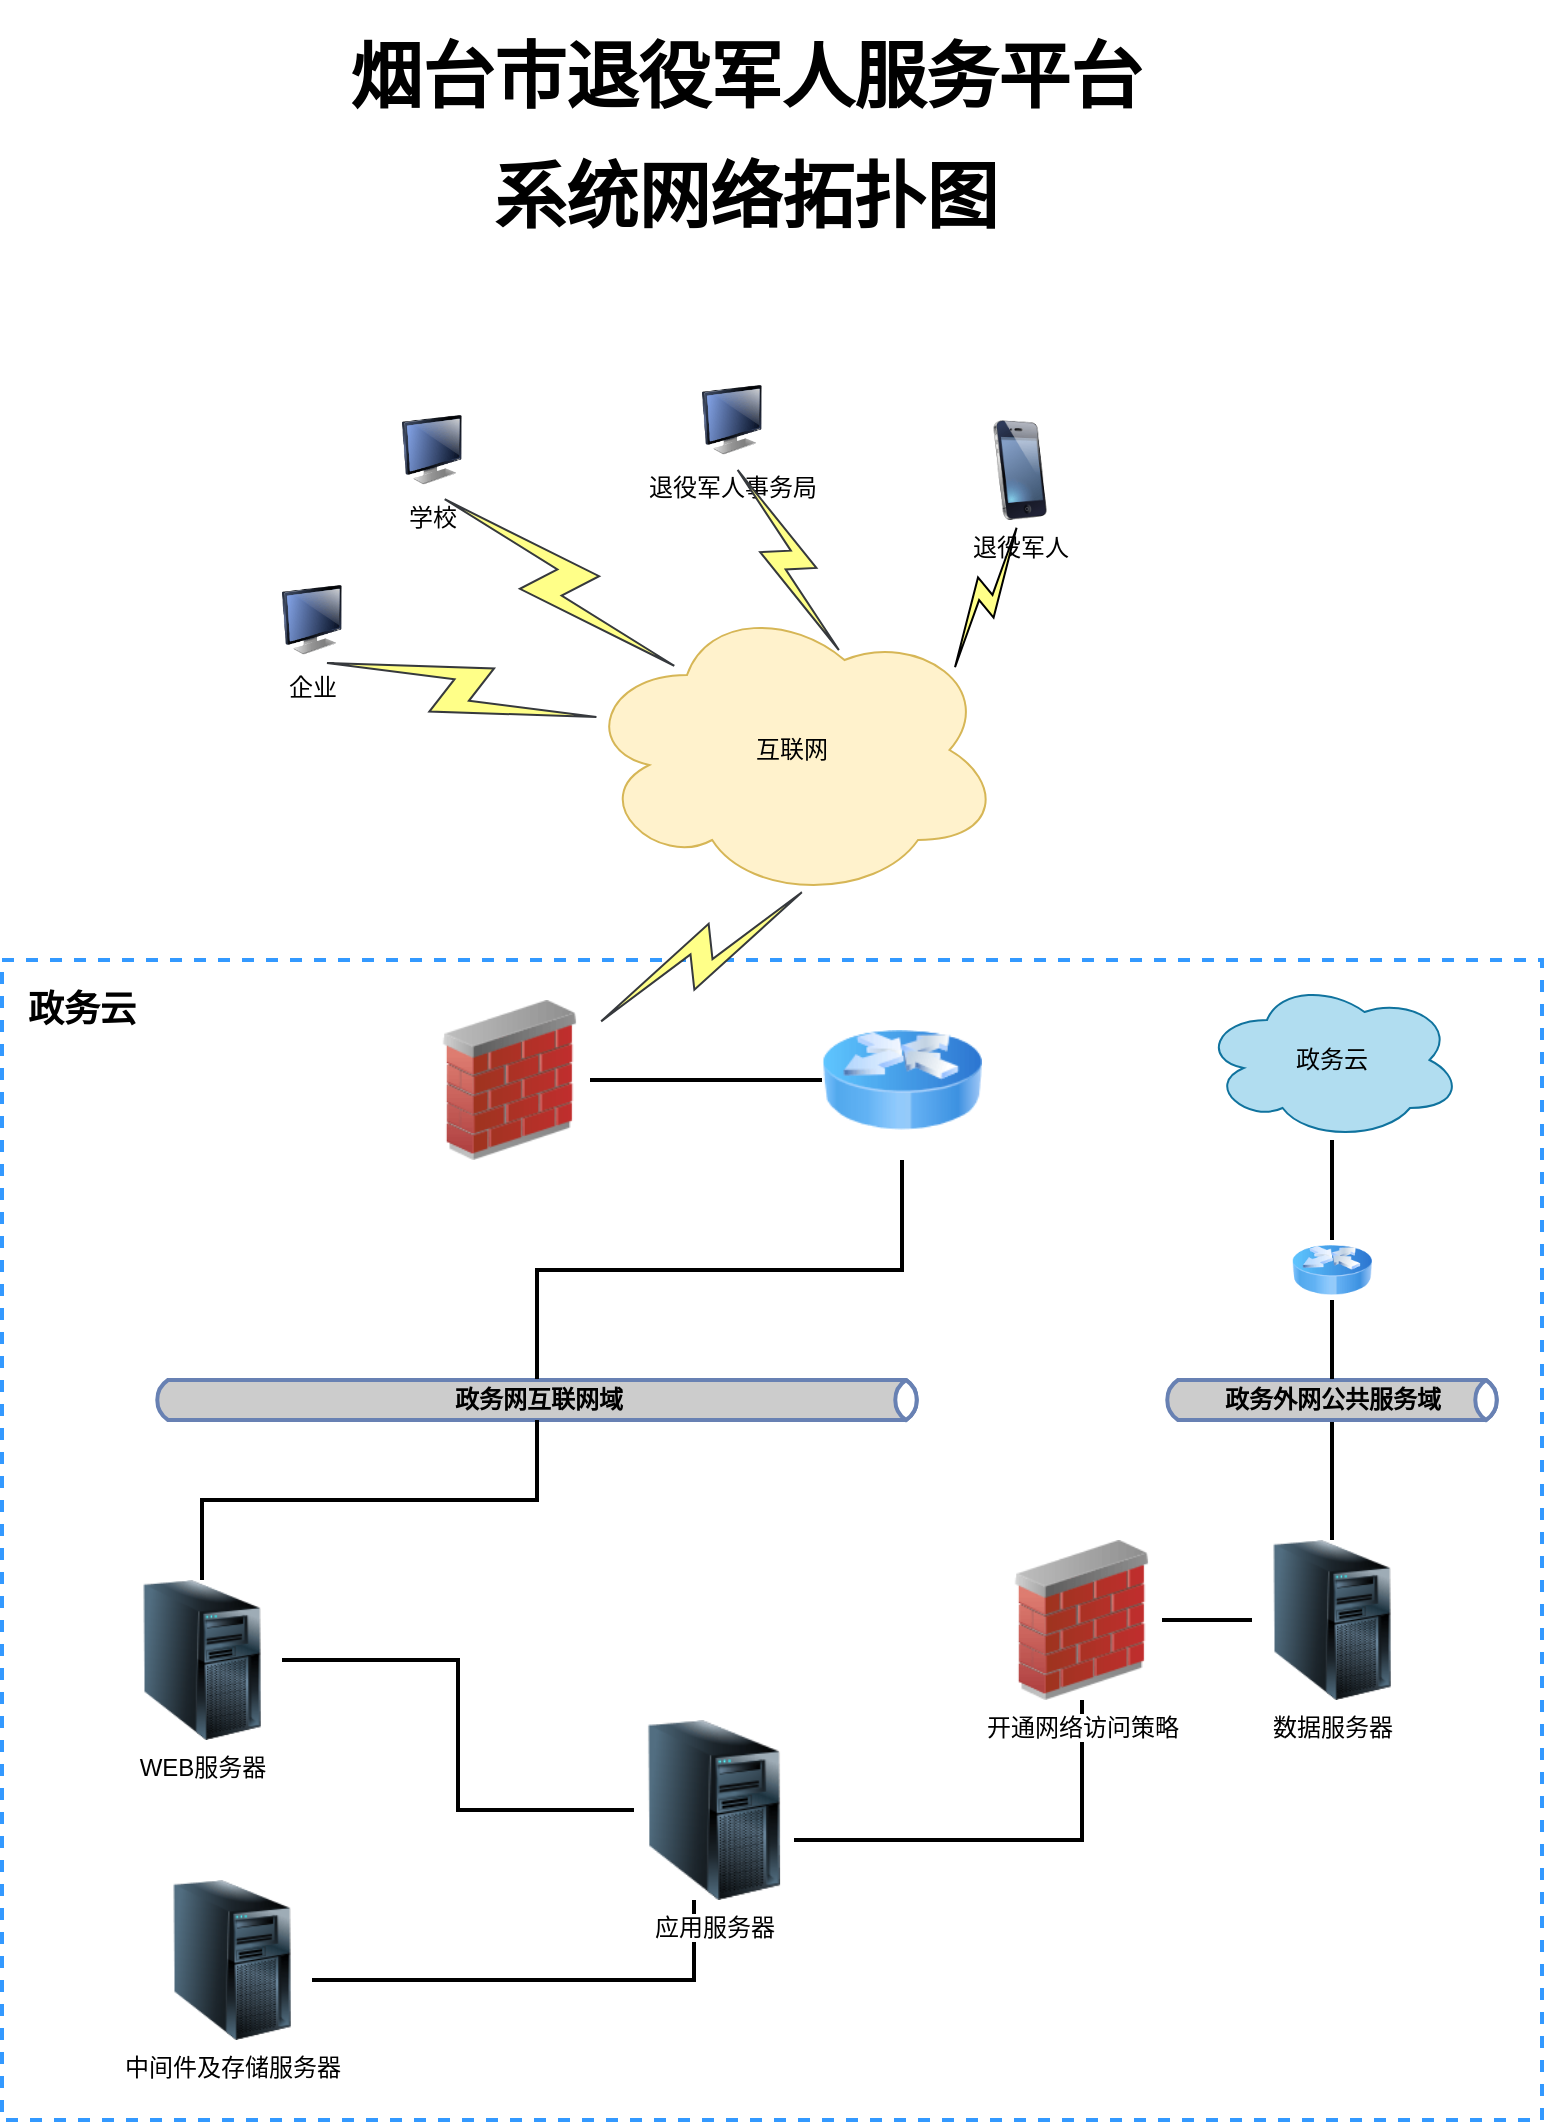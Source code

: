 <mxfile version="21.0.2" type="github">
  <diagram name="第 1 页" id="vV2zMbp7ZWFQ6nNkdyA2">
    <mxGraphModel dx="1434" dy="-261" grid="1" gridSize="10" guides="1" tooltips="1" connect="1" arrows="1" fold="1" page="1" pageScale="1" pageWidth="827" pageHeight="1169" math="0" shadow="0">
      <root>
        <mxCell id="0" />
        <mxCell id="1" parent="0" />
        <mxCell id="wmdig9cED4wvvsoljVP5-1" value="" style="rounded=0;whiteSpace=wrap;html=1;dashed=1;fillColor=none;align=left;strokeWidth=2;strokeColor=#3399FF;" parent="1" vertex="1">
          <mxGeometry x="34" y="1840" width="770" height="580" as="geometry" />
        </mxCell>
        <mxCell id="wmdig9cED4wvvsoljVP5-2" value="&lt;h1&gt;&lt;b&gt;&lt;font style=&quot;font-size: 36px;&quot;&gt;烟台市退役军人服务平台&lt;/font&gt;&lt;/b&gt;&lt;/h1&gt;&lt;div&gt;&lt;b&gt;&lt;font style=&quot;font-size: 36px;&quot;&gt;系统网络拓扑图&lt;/font&gt;&lt;/b&gt;&lt;/div&gt;" style="text;html=1;strokeColor=none;fillColor=none;align=center;verticalAlign=middle;whiteSpace=wrap;rounded=0;" parent="1" vertex="1">
          <mxGeometry x="178" y="1380" width="456" height="80" as="geometry" />
        </mxCell>
        <mxCell id="wmdig9cED4wvvsoljVP5-3" style="edgeStyle=orthogonalEdgeStyle;rounded=0;orthogonalLoop=1;jettySize=auto;html=1;strokeColor=#000000;strokeWidth=2;fontColor=#000000;endArrow=none;endFill=0;" parent="1" source="wmdig9cED4wvvsoljVP5-4" target="wmdig9cED4wvvsoljVP5-20" edge="1">
          <mxGeometry relative="1" as="geometry" />
        </mxCell>
        <mxCell id="wmdig9cED4wvvsoljVP5-4" value="" style="image;html=1;image=img/lib/clip_art/networking/Firewall_02_128x128.png" parent="1" vertex="1">
          <mxGeometry x="248" y="1860" width="80" height="80" as="geometry" />
        </mxCell>
        <mxCell id="wmdig9cED4wvvsoljVP5-5" value="退役军人事务局" style="image;html=1;image=img/lib/clip_art/computers/Monitor_128x128.png" parent="1" vertex="1">
          <mxGeometry x="384" y="1550" width="30" height="40" as="geometry" />
        </mxCell>
        <mxCell id="wmdig9cED4wvvsoljVP5-6" value="学校" style="image;html=1;image=img/lib/clip_art/computers/Monitor_128x128.png" parent="1" vertex="1">
          <mxGeometry x="234" y="1565" width="30" height="40" as="geometry" />
        </mxCell>
        <mxCell id="wmdig9cED4wvvsoljVP5-7" value="企业" style="image;html=1;image=img/lib/clip_art/computers/Monitor_128x128.png" parent="1" vertex="1">
          <mxGeometry x="174" y="1650" width="30" height="40" as="geometry" />
        </mxCell>
        <mxCell id="wmdig9cED4wvvsoljVP5-8" value="退役军人" style="image;html=1;image=img/lib/clip_art/telecommunication/iPhone_128x128.png" parent="1" vertex="1">
          <mxGeometry x="518" y="1570" width="50" height="50" as="geometry" />
        </mxCell>
        <mxCell id="wmdig9cED4wvvsoljVP5-9" value="互联网" style="ellipse;shape=cloud;whiteSpace=wrap;html=1;fillColor=#fff2cc;strokeColor=#d6b656;" parent="1" vertex="1">
          <mxGeometry x="324" y="1660" width="210" height="150" as="geometry" />
        </mxCell>
        <mxCell id="wmdig9cED4wvvsoljVP5-10" value="" style="html=1;outlineConnect=0;fillColor=#ffff88;strokeColor=#36393d;gradientDirection=north;strokeWidth=1;shape=mxgraph.networks.comm_link_edge;html=1;rounded=0;entryX=0.5;entryY=1;entryDx=0;entryDy=0;exitX=0.625;exitY=0.2;exitDx=0;exitDy=0;exitPerimeter=0;" parent="1" source="wmdig9cED4wvvsoljVP5-9" target="wmdig9cED4wvvsoljVP5-5" edge="1">
          <mxGeometry width="100" height="100" relative="1" as="geometry">
            <mxPoint x="224" y="1850" as="sourcePoint" />
            <mxPoint x="254" y="1700" as="targetPoint" />
          </mxGeometry>
        </mxCell>
        <mxCell id="wmdig9cED4wvvsoljVP5-11" value="" style="html=1;outlineConnect=0;fillColor=#ffff88;strokeColor=default;gradientDirection=north;strokeWidth=1;shape=mxgraph.networks.comm_link_edge;html=1;rounded=0;entryX=0.5;entryY=1;entryDx=0;entryDy=0;exitX=0.88;exitY=0.25;exitDx=0;exitDy=0;exitPerimeter=0;" parent="1" source="wmdig9cED4wvvsoljVP5-9" target="wmdig9cED4wvvsoljVP5-8" edge="1">
          <mxGeometry width="100" height="100" relative="1" as="geometry">
            <mxPoint x="600.25" y="1740" as="sourcePoint" />
            <mxPoint x="584" y="1620" as="targetPoint" />
          </mxGeometry>
        </mxCell>
        <mxCell id="wmdig9cED4wvvsoljVP5-12" value="" style="html=1;outlineConnect=0;fillColor=#ffff88;strokeColor=#36393d;gradientDirection=north;strokeWidth=1;shape=mxgraph.networks.comm_link_edge;html=1;rounded=0;entryX=0.5;entryY=1;entryDx=0;entryDy=0;exitX=0.07;exitY=0.4;exitDx=0;exitDy=0;exitPerimeter=0;" parent="1" source="wmdig9cED4wvvsoljVP5-9" target="wmdig9cED4wvvsoljVP5-7" edge="1">
          <mxGeometry width="100" height="100" relative="1" as="geometry">
            <mxPoint x="220.25" y="1815" as="sourcePoint" />
            <mxPoint x="204" y="1695" as="targetPoint" />
          </mxGeometry>
        </mxCell>
        <mxCell id="wmdig9cED4wvvsoljVP5-13" value="" style="html=1;outlineConnect=0;fillColor=#ffff88;strokeColor=#36393d;gradientDirection=north;strokeWidth=1;shape=mxgraph.networks.comm_link_edge;html=1;rounded=0;entryX=0.5;entryY=1;entryDx=0;entryDy=0;exitX=0.25;exitY=0.25;exitDx=0;exitDy=0;exitPerimeter=0;" parent="1" source="wmdig9cED4wvvsoljVP5-9" target="wmdig9cED4wvvsoljVP5-6" edge="1">
          <mxGeometry width="100" height="100" relative="1" as="geometry">
            <mxPoint x="445.25" y="1740" as="sourcePoint" />
            <mxPoint x="429" y="1620" as="targetPoint" />
          </mxGeometry>
        </mxCell>
        <mxCell id="wmdig9cED4wvvsoljVP5-14" value="" style="html=1;outlineConnect=0;fillColor=#ffff88;strokeColor=#36393d;gradientDirection=north;strokeWidth=1;shape=mxgraph.networks.comm_link_edge;html=1;rounded=0;entryX=0.55;entryY=0.95;entryDx=0;entryDy=0;entryPerimeter=0;" parent="1" source="wmdig9cED4wvvsoljVP5-4" target="wmdig9cED4wvvsoljVP5-9" edge="1">
          <mxGeometry width="100" height="100" relative="1" as="geometry">
            <mxPoint x="343.106" y="1900" as="sourcePoint" />
            <mxPoint x="374" y="1830" as="targetPoint" />
          </mxGeometry>
        </mxCell>
        <mxCell id="wmdig9cED4wvvsoljVP5-16" value="&lt;b&gt;政务网互联网域&lt;/b&gt;" style="html=1;outlineConnect=0;fillColor=#CCCCCC;strokeColor=#6881B3;gradientColor=none;gradientDirection=north;strokeWidth=2;shape=mxgraph.networks.bus;gradientColor=none;gradientDirection=north;fontColor=#000000;perimeter=backbonePerimeter;backboneSize=20;" parent="1" vertex="1">
          <mxGeometry x="109" y="2050" width="385" height="20" as="geometry" />
        </mxCell>
        <mxCell id="wmdig9cED4wvvsoljVP5-17" style="edgeStyle=orthogonalEdgeStyle;rounded=0;orthogonalLoop=1;jettySize=auto;html=1;exitX=0.5;exitY=0;exitDx=0;exitDy=0;strokeColor=#000000;strokeWidth=2;fontColor=#000000;endArrow=none;endFill=0;" parent="1" source="wmdig9cED4wvvsoljVP5-18" target="wmdig9cED4wvvsoljVP5-16" edge="1">
          <mxGeometry relative="1" as="geometry" />
        </mxCell>
        <mxCell id="X8PI-VGRUF0kSfmnywWV-5" style="edgeStyle=orthogonalEdgeStyle;rounded=0;orthogonalLoop=1;jettySize=auto;html=1;strokeWidth=2;endArrow=none;endFill=0;" edge="1" parent="1" source="wmdig9cED4wvvsoljVP5-18" target="wmdig9cED4wvvsoljVP5-23">
          <mxGeometry relative="1" as="geometry" />
        </mxCell>
        <mxCell id="wmdig9cED4wvvsoljVP5-18" value="WEB服务器" style="image;html=1;image=img/lib/clip_art/computers/Server_Tower_128x128.png;fontColor=#000000;" parent="1" vertex="1">
          <mxGeometry x="94" y="2150" width="80" height="80" as="geometry" />
        </mxCell>
        <mxCell id="wmdig9cED4wvvsoljVP5-19" style="edgeStyle=orthogonalEdgeStyle;rounded=0;orthogonalLoop=1;jettySize=auto;html=1;strokeColor=#000000;strokeWidth=2;fontColor=#000000;endArrow=none;endFill=0;" parent="1" source="wmdig9cED4wvvsoljVP5-20" target="wmdig9cED4wvvsoljVP5-16" edge="1">
          <mxGeometry relative="1" as="geometry" />
        </mxCell>
        <mxCell id="wmdig9cED4wvvsoljVP5-20" value="" style="image;html=1;image=img/lib/clip_art/networking/Router_Icon_128x128.png" parent="1" vertex="1">
          <mxGeometry x="444" y="1860" width="80" height="80" as="geometry" />
        </mxCell>
        <mxCell id="wmdig9cED4wvvsoljVP5-22" style="edgeStyle=orthogonalEdgeStyle;rounded=0;orthogonalLoop=1;jettySize=auto;html=1;strokeColor=#000000;strokeWidth=2;fontSize=12;fontColor=#000000;endArrow=none;endFill=0;" parent="1" source="wmdig9cED4wvvsoljVP5-23" target="wmdig9cED4wvvsoljVP5-30" edge="1">
          <mxGeometry relative="1" as="geometry">
            <Array as="points">
              <mxPoint x="437" y="2280" />
              <mxPoint x="574" y="2280" />
            </Array>
          </mxGeometry>
        </mxCell>
        <mxCell id="X8PI-VGRUF0kSfmnywWV-7" style="edgeStyle=orthogonalEdgeStyle;rounded=0;orthogonalLoop=1;jettySize=auto;html=1;endArrow=none;endFill=0;strokeWidth=2;" edge="1" parent="1" source="wmdig9cED4wvvsoljVP5-23" target="X8PI-VGRUF0kSfmnywWV-1">
          <mxGeometry relative="1" as="geometry">
            <Array as="points">
              <mxPoint x="380" y="2350" />
            </Array>
          </mxGeometry>
        </mxCell>
        <mxCell id="wmdig9cED4wvvsoljVP5-23" value="应用服务器" style="image;html=1;image=img/lib/clip_art/computers/Server_Tower_128x128.png;fontColor=#000000;" parent="1" vertex="1">
          <mxGeometry x="350" y="2220" width="80" height="90" as="geometry" />
        </mxCell>
        <mxCell id="wmdig9cED4wvvsoljVP5-25" value="政务云" style="text;html=1;strokeColor=none;fillColor=none;align=center;verticalAlign=middle;whiteSpace=wrap;rounded=0;fontColor=#000000;fontStyle=1;fontSize=18;" parent="1" vertex="1">
          <mxGeometry x="44" y="1850" width="60" height="30" as="geometry" />
        </mxCell>
        <mxCell id="wmdig9cED4wvvsoljVP5-26" style="edgeStyle=orthogonalEdgeStyle;rounded=0;orthogonalLoop=1;jettySize=auto;html=1;strokeColor=#000000;strokeWidth=2;fontSize=12;fontColor=#000000;endArrow=none;endFill=0;" parent="1" source="wmdig9cED4wvvsoljVP5-27" target="wmdig9cED4wvvsoljVP5-30" edge="1">
          <mxGeometry relative="1" as="geometry" />
        </mxCell>
        <mxCell id="wmdig9cED4wvvsoljVP5-27" value="数据服务器" style="image;html=1;image=img/lib/clip_art/computers/Server_Tower_128x128.png;fontColor=#000000;" parent="1" vertex="1">
          <mxGeometry x="659" y="2130" width="80" height="80" as="geometry" />
        </mxCell>
        <mxCell id="wmdig9cED4wvvsoljVP5-28" style="edgeStyle=orthogonalEdgeStyle;rounded=0;orthogonalLoop=1;jettySize=auto;html=1;strokeColor=#000000;strokeWidth=2;fontSize=12;fontColor=#000000;endArrow=none;endFill=0;" parent="1" source="wmdig9cED4wvvsoljVP5-29" target="wmdig9cED4wvvsoljVP5-27" edge="1">
          <mxGeometry relative="1" as="geometry" />
        </mxCell>
        <mxCell id="wmdig9cED4wvvsoljVP5-29" value="&lt;b&gt;政务外网公共服务域&lt;/b&gt;" style="html=1;outlineConnect=0;fillColor=#CCCCCC;strokeColor=#6881B3;gradientColor=none;gradientDirection=north;strokeWidth=2;shape=mxgraph.networks.bus;gradientColor=none;gradientDirection=north;fontColor=#000000;perimeter=backbonePerimeter;backboneSize=20;" parent="1" vertex="1">
          <mxGeometry x="614" y="2050" width="170" height="20" as="geometry" />
        </mxCell>
        <mxCell id="wmdig9cED4wvvsoljVP5-30" value="开通网络访问策略" style="image;html=1;image=img/lib/clip_art/networking/Firewall_02_128x128.png" parent="1" vertex="1">
          <mxGeometry x="534" y="2130" width="80" height="80" as="geometry" />
        </mxCell>
        <mxCell id="wmdig9cED4wvvsoljVP5-31" style="edgeStyle=orthogonalEdgeStyle;rounded=0;orthogonalLoop=1;jettySize=auto;html=1;strokeColor=#000000;strokeWidth=2;fontSize=12;fontColor=#000000;endArrow=none;endFill=0;" parent="1" source="wmdig9cED4wvvsoljVP5-32" target="wmdig9cED4wvvsoljVP5-34" edge="1">
          <mxGeometry relative="1" as="geometry" />
        </mxCell>
        <mxCell id="wmdig9cED4wvvsoljVP5-32" value="政务云" style="ellipse;shape=cloud;whiteSpace=wrap;html=1;fillColor=#b1ddf0;strokeColor=#10739e;" parent="1" vertex="1">
          <mxGeometry x="634" y="1850" width="130" height="80" as="geometry" />
        </mxCell>
        <mxCell id="wmdig9cED4wvvsoljVP5-33" style="edgeStyle=orthogonalEdgeStyle;rounded=0;orthogonalLoop=1;jettySize=auto;html=1;strokeColor=#000000;strokeWidth=2;fontSize=12;fontColor=#000000;endArrow=none;endFill=0;" parent="1" source="wmdig9cED4wvvsoljVP5-34" target="wmdig9cED4wvvsoljVP5-29" edge="1">
          <mxGeometry relative="1" as="geometry" />
        </mxCell>
        <mxCell id="wmdig9cED4wvvsoljVP5-34" value="" style="image;html=1;image=img/lib/clip_art/networking/Router_Icon_128x128.png" parent="1" vertex="1">
          <mxGeometry x="679" y="1980" width="40" height="30" as="geometry" />
        </mxCell>
        <mxCell id="X8PI-VGRUF0kSfmnywWV-1" value="中间件及存储服务器" style="image;html=1;image=img/lib/clip_art/computers/Server_Tower_128x128.png;fontColor=#000000;" vertex="1" parent="1">
          <mxGeometry x="109" y="2300" width="80" height="80" as="geometry" />
        </mxCell>
      </root>
    </mxGraphModel>
  </diagram>
</mxfile>
